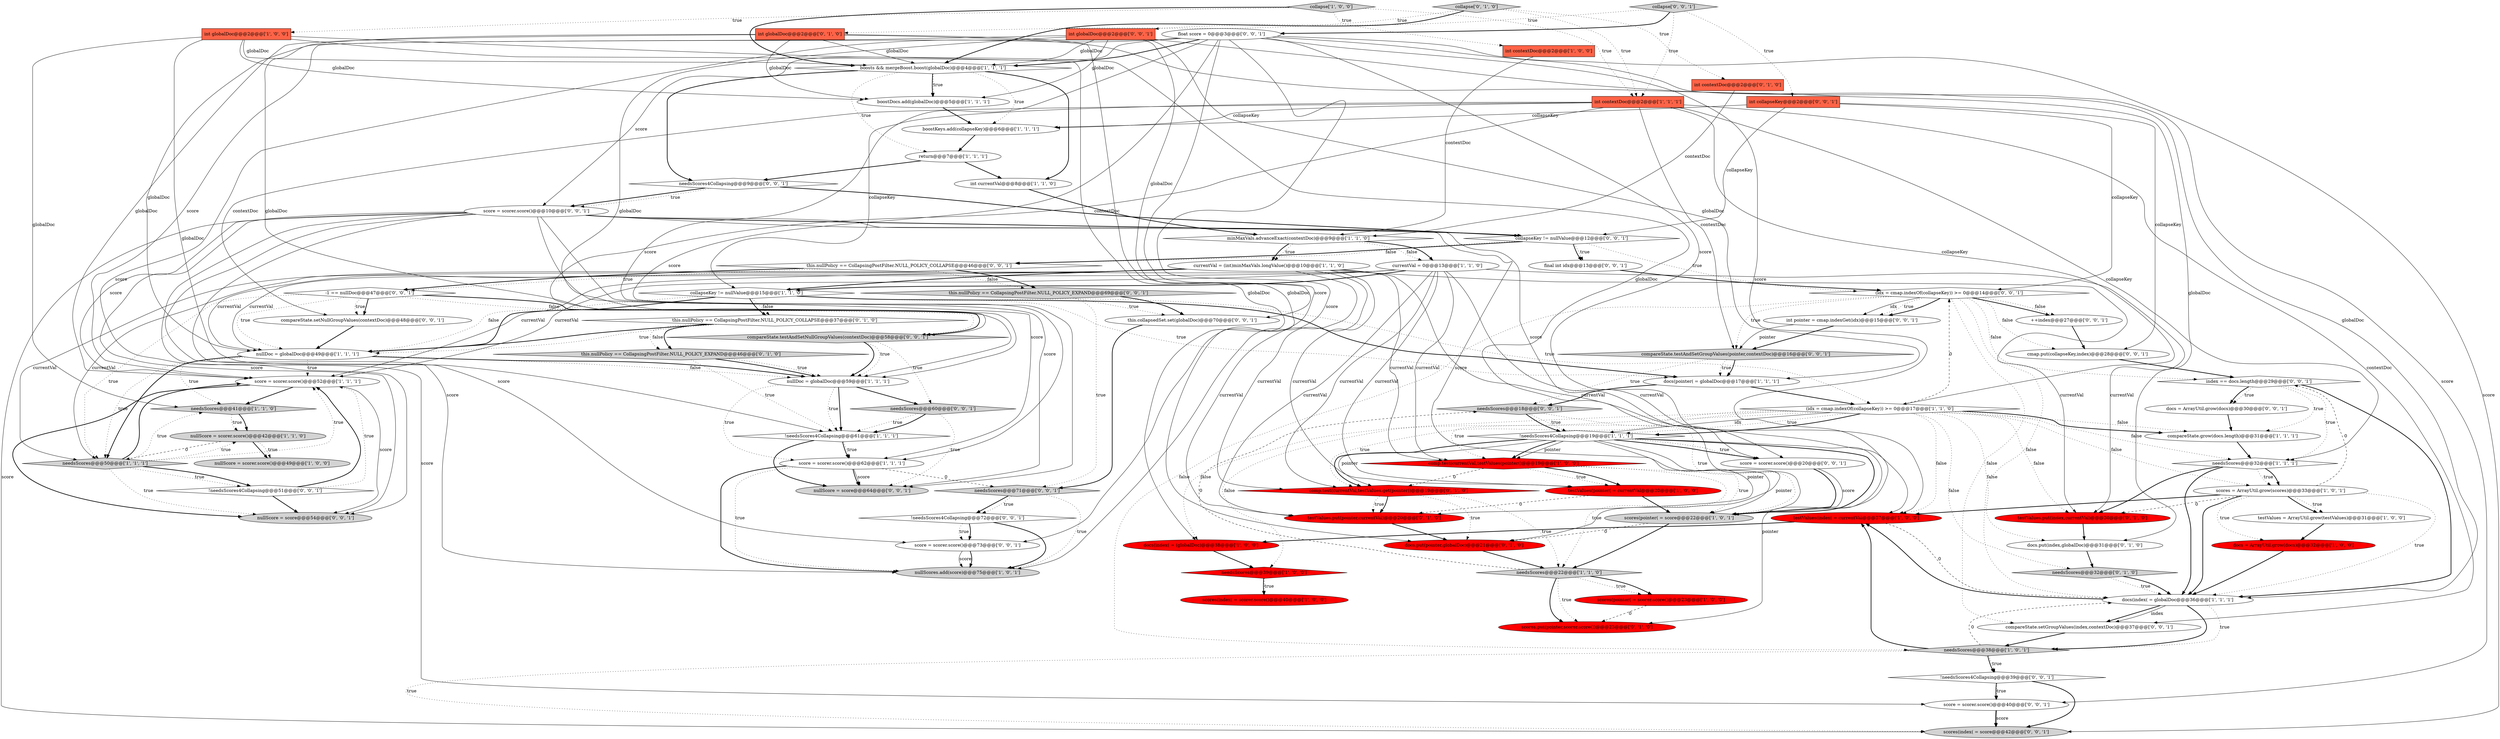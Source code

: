 digraph {
15 [style = filled, label = "needsScores@@@39@@@['1', '0', '0']", fillcolor = red, shape = diamond image = "AAA1AAABBB1BBB"];
83 [style = filled, label = "score = scorer.score()@@@10@@@['0', '0', '1']", fillcolor = white, shape = ellipse image = "AAA0AAABBB3BBB"];
45 [style = filled, label = "comp.test(currentVal,testValues.get(pointer))@@@19@@@['0', '1', '0']", fillcolor = red, shape = diamond image = "AAA1AAABBB2BBB"];
58 [style = filled, label = "docs = ArrayUtil.grow(docs)@@@30@@@['0', '0', '1']", fillcolor = white, shape = ellipse image = "AAA0AAABBB3BBB"];
54 [style = filled, label = "needsScores@@@60@@@['0', '0', '1']", fillcolor = lightgray, shape = diamond image = "AAA0AAABBB3BBB"];
21 [style = filled, label = "scores = ArrayUtil.grow(scores)@@@33@@@['1', '0', '1']", fillcolor = white, shape = ellipse image = "AAA0AAABBB1BBB"];
28 [style = filled, label = "score = scorer.score()@@@62@@@['1', '1', '1']", fillcolor = white, shape = ellipse image = "AAA0AAABBB1BBB"];
66 [style = filled, label = "!needsScores4Collapsing@@@39@@@['0', '0', '1']", fillcolor = white, shape = diamond image = "AAA0AAABBB3BBB"];
1 [style = filled, label = "collapse['1', '0', '0']", fillcolor = lightgray, shape = diamond image = "AAA0AAABBB1BBB"];
60 [style = filled, label = "this.nullPolicy == CollapsingPostFilter.NULL_POLICY_COLLAPSE@@@46@@@['0', '0', '1']", fillcolor = white, shape = diamond image = "AAA0AAABBB3BBB"];
68 [style = filled, label = "collapse['0', '0', '1']", fillcolor = lightgray, shape = diamond image = "AAA0AAABBB3BBB"];
51 [style = filled, label = "docs.put(index,globalDoc)@@@31@@@['0', '1', '0']", fillcolor = white, shape = ellipse image = "AAA0AAABBB2BBB"];
52 [style = filled, label = "testValues.put(index,currentVal)@@@30@@@['0', '1', '0']", fillcolor = red, shape = ellipse image = "AAA1AAABBB2BBB"];
46 [style = filled, label = "int contextDoc@@@2@@@['0', '1', '0']", fillcolor = tomato, shape = box image = "AAA0AAABBB2BBB"];
61 [style = filled, label = "this.nullPolicy == CollapsingPostFilter.NULL_POLICY_EXPAND@@@69@@@['0', '0', '1']", fillcolor = lightgray, shape = diamond image = "AAA0AAABBB3BBB"];
18 [style = filled, label = "minMaxVals.advanceExact(contextDoc)@@@9@@@['1', '1', '0']", fillcolor = white, shape = diamond image = "AAA0AAABBB1BBB"];
14 [style = filled, label = "boosts && mergeBoost.boost(globalDoc)@@@4@@@['1', '1', '1']", fillcolor = white, shape = diamond image = "AAA0AAABBB1BBB"];
65 [style = filled, label = "compareState.testAndSetNullGroupValues(contextDoc)@@@58@@@['0', '0', '1']", fillcolor = lightgray, shape = diamond image = "AAA0AAABBB3BBB"];
24 [style = filled, label = "score = scorer.score()@@@52@@@['1', '1', '1']", fillcolor = white, shape = ellipse image = "AAA0AAABBB1BBB"];
3 [style = filled, label = "testValues = ArrayUtil.grow(testValues)@@@31@@@['1', '0', '0']", fillcolor = white, shape = ellipse image = "AAA0AAABBB1BBB"];
78 [style = filled, label = "-1 == nullDoc@@@47@@@['0', '0', '1']", fillcolor = white, shape = diamond image = "AAA0AAABBB3BBB"];
10 [style = filled, label = "docs(index( = (globalDoc)@@@38@@@['1', '0', '0']", fillcolor = red, shape = ellipse image = "AAA1AAABBB1BBB"];
57 [style = filled, label = "int collapseKey@@@2@@@['0', '0', '1']", fillcolor = tomato, shape = box image = "AAA0AAABBB3BBB"];
42 [style = filled, label = "scores.put(pointer,scorer.score())@@@23@@@['0', '1', '0']", fillcolor = red, shape = ellipse image = "AAA1AAABBB2BBB"];
7 [style = filled, label = "int contextDoc@@@2@@@['1', '1', '1']", fillcolor = tomato, shape = box image = "AAA0AAABBB1BBB"];
33 [style = filled, label = "nullScore = scorer.score()@@@49@@@['1', '0', '0']", fillcolor = lightgray, shape = ellipse image = "AAA0AAABBB1BBB"];
70 [style = filled, label = "!needsScores4Collapsing@@@51@@@['0', '0', '1']", fillcolor = white, shape = diamond image = "AAA0AAABBB3BBB"];
17 [style = filled, label = "currentVal = (int)minMaxVals.longValue()@@@10@@@['1', '1', '0']", fillcolor = white, shape = ellipse image = "AAA0AAABBB1BBB"];
87 [style = filled, label = "scores(index( = score@@@42@@@['0', '0', '1']", fillcolor = lightgray, shape = ellipse image = "AAA0AAABBB3BBB"];
13 [style = filled, label = "needsScores@@@22@@@['1', '1', '0']", fillcolor = lightgray, shape = diamond image = "AAA0AAABBB1BBB"];
84 [style = filled, label = "(idx = cmap.indexOf(collapseKey)) >= 0@@@14@@@['0', '0', '1']", fillcolor = white, shape = diamond image = "AAA0AAABBB3BBB"];
44 [style = filled, label = "docs.put(pointer,globalDoc)@@@21@@@['0', '1', '0']", fillcolor = red, shape = ellipse image = "AAA1AAABBB2BBB"];
86 [style = filled, label = "score = scorer.score()@@@73@@@['0', '0', '1']", fillcolor = white, shape = ellipse image = "AAA0AAABBB3BBB"];
9 [style = filled, label = "testValues(index( = currentVal@@@37@@@['1', '0', '0']", fillcolor = red, shape = ellipse image = "AAA1AAABBB1BBB"];
82 [style = filled, label = "index == docs.length@@@29@@@['0', '0', '1']", fillcolor = white, shape = diamond image = "AAA0AAABBB3BBB"];
62 [style = filled, label = "nullScore = score@@@54@@@['0', '0', '1']", fillcolor = lightgray, shape = ellipse image = "AAA0AAABBB3BBB"];
31 [style = filled, label = "!needsScores4Collapsing@@@61@@@['1', '1', '1']", fillcolor = white, shape = diamond image = "AAA0AAABBB1BBB"];
50 [style = filled, label = "collapse['0', '1', '0']", fillcolor = lightgray, shape = diamond image = "AAA0AAABBB2BBB"];
19 [style = filled, label = "nullScores.add(score)@@@75@@@['1', '0', '1']", fillcolor = lightgray, shape = ellipse image = "AAA0AAABBB1BBB"];
76 [style = filled, label = "cmap.put(collapseKey,index)@@@28@@@['0', '0', '1']", fillcolor = white, shape = ellipse image = "AAA0AAABBB3BBB"];
30 [style = filled, label = "needsScores@@@38@@@['1', '0', '1']", fillcolor = lightgray, shape = diamond image = "AAA0AAABBB1BBB"];
36 [style = filled, label = "nullDoc = globalDoc@@@49@@@['1', '1', '1']", fillcolor = white, shape = ellipse image = "AAA0AAABBB1BBB"];
71 [style = filled, label = "int pointer = cmap.indexGet(idx)@@@15@@@['0', '0', '1']", fillcolor = white, shape = ellipse image = "AAA0AAABBB3BBB"];
35 [style = filled, label = "currentVal = 0@@@13@@@['1', '1', '0']", fillcolor = white, shape = ellipse image = "AAA0AAABBB1BBB"];
34 [style = filled, label = "comp.test(currentVal,testValues(pointer()@@@19@@@['1', '0', '0']", fillcolor = red, shape = diamond image = "AAA1AAABBB1BBB"];
69 [style = filled, label = "collapseKey != nullValue@@@12@@@['0', '0', '1']", fillcolor = white, shape = diamond image = "AAA0AAABBB3BBB"];
56 [style = filled, label = "this.collapsedSet.set(globalDoc)@@@70@@@['0', '0', '1']", fillcolor = white, shape = ellipse image = "AAA0AAABBB3BBB"];
39 [style = filled, label = "!needsScores4Collapsing@@@19@@@['1', '1', '1']", fillcolor = white, shape = diamond image = "AAA0AAABBB1BBB"];
59 [style = filled, label = "score = scorer.score()@@@20@@@['0', '0', '1']", fillcolor = white, shape = ellipse image = "AAA0AAABBB3BBB"];
64 [style = filled, label = "++index@@@27@@@['0', '0', '1']", fillcolor = white, shape = ellipse image = "AAA0AAABBB3BBB"];
74 [style = filled, label = "compareState.testAndSetGroupValues(pointer,contextDoc)@@@16@@@['0', '0', '1']", fillcolor = lightgray, shape = diamond image = "AAA0AAABBB3BBB"];
25 [style = filled, label = "nullDoc = globalDoc@@@59@@@['1', '1', '1']", fillcolor = white, shape = ellipse image = "AAA0AAABBB1BBB"];
77 [style = filled, label = "!needsScores4Collapsing@@@72@@@['0', '0', '1']", fillcolor = white, shape = diamond image = "AAA0AAABBB3BBB"];
48 [style = filled, label = "int globalDoc@@@2@@@['0', '1', '0']", fillcolor = tomato, shape = box image = "AAA0AAABBB2BBB"];
20 [style = filled, label = "scores(pointer( = scorer.score()@@@23@@@['1', '0', '0']", fillcolor = red, shape = ellipse image = "AAA1AAABBB1BBB"];
49 [style = filled, label = "testValues.put(pointer,currentVal)@@@20@@@['0', '1', '0']", fillcolor = red, shape = ellipse image = "AAA1AAABBB2BBB"];
27 [style = filled, label = "compareState.grow(docs.length)@@@31@@@['1', '1', '1']", fillcolor = white, shape = ellipse image = "AAA0AAABBB1BBB"];
29 [style = filled, label = "return@@@7@@@['1', '1', '1']", fillcolor = white, shape = ellipse image = "AAA0AAABBB1BBB"];
55 [style = filled, label = "compareState.setGroupValues(index,contextDoc)@@@37@@@['0', '0', '1']", fillcolor = white, shape = ellipse image = "AAA0AAABBB3BBB"];
75 [style = filled, label = "float score = 0@@@3@@@['0', '0', '1']", fillcolor = white, shape = ellipse image = "AAA0AAABBB3BBB"];
12 [style = filled, label = "testValues(pointer( = currentVal@@@20@@@['1', '0', '0']", fillcolor = red, shape = ellipse image = "AAA1AAABBB1BBB"];
4 [style = filled, label = "scores(index( = scorer.score()@@@40@@@['1', '0', '0']", fillcolor = red, shape = ellipse image = "AAA1AAABBB1BBB"];
73 [style = filled, label = "compareState.setNullGroupValues(contextDoc)@@@48@@@['0', '0', '1']", fillcolor = white, shape = ellipse image = "AAA0AAABBB3BBB"];
11 [style = filled, label = "nullScore = scorer.score()@@@42@@@['1', '1', '0']", fillcolor = lightgray, shape = ellipse image = "AAA0AAABBB1BBB"];
23 [style = filled, label = "int currentVal@@@8@@@['1', '1', '0']", fillcolor = white, shape = ellipse image = "AAA0AAABBB1BBB"];
38 [style = filled, label = "collapseKey != nullValue@@@15@@@['1', '1', '0']", fillcolor = white, shape = diamond image = "AAA0AAABBB1BBB"];
41 [style = filled, label = "needsScores@@@32@@@['1', '1', '1']", fillcolor = white, shape = diamond image = "AAA0AAABBB1BBB"];
40 [style = filled, label = "docs = ArrayUtil.grow(docs)@@@32@@@['1', '0', '0']", fillcolor = red, shape = ellipse image = "AAA1AAABBB1BBB"];
47 [style = filled, label = "this.nullPolicy == CollapsingPostFilter.NULL_POLICY_EXPAND@@@46@@@['0', '1', '0']", fillcolor = lightgray, shape = diamond image = "AAA0AAABBB2BBB"];
37 [style = filled, label = "needsScores@@@50@@@['1', '1', '1']", fillcolor = lightgray, shape = diamond image = "AAA0AAABBB1BBB"];
67 [style = filled, label = "final int idx@@@13@@@['0', '0', '1']", fillcolor = white, shape = ellipse image = "AAA0AAABBB3BBB"];
5 [style = filled, label = "int globalDoc@@@2@@@['1', '0', '0']", fillcolor = tomato, shape = box image = "AAA0AAABBB1BBB"];
8 [style = filled, label = "needsScores@@@41@@@['1', '1', '0']", fillcolor = lightgray, shape = diamond image = "AAA0AAABBB1BBB"];
80 [style = filled, label = "score = scorer.score()@@@40@@@['0', '0', '1']", fillcolor = white, shape = ellipse image = "AAA0AAABBB3BBB"];
26 [style = filled, label = "boostKeys.add(collapseKey)@@@6@@@['1', '1', '1']", fillcolor = white, shape = ellipse image = "AAA0AAABBB1BBB"];
72 [style = filled, label = "needsScores@@@18@@@['0', '0', '1']", fillcolor = lightgray, shape = diamond image = "AAA0AAABBB3BBB"];
81 [style = filled, label = "nullScore = score@@@64@@@['0', '0', '1']", fillcolor = lightgray, shape = ellipse image = "AAA0AAABBB3BBB"];
0 [style = filled, label = "(idx = cmap.indexOf(collapseKey)) >= 0@@@17@@@['1', '1', '0']", fillcolor = white, shape = diamond image = "AAA0AAABBB1BBB"];
85 [style = filled, label = "needsScores@@@71@@@['0', '0', '1']", fillcolor = lightgray, shape = diamond image = "AAA0AAABBB3BBB"];
16 [style = filled, label = "scores(pointer( = score@@@22@@@['1', '0', '1']", fillcolor = lightgray, shape = ellipse image = "AAA0AAABBB1BBB"];
6 [style = filled, label = "docs(index( = globalDoc@@@36@@@['1', '1', '1']", fillcolor = white, shape = ellipse image = "AAA0AAABBB1BBB"];
22 [style = filled, label = "boostDocs.add(globalDoc)@@@5@@@['1', '1', '1']", fillcolor = white, shape = ellipse image = "AAA0AAABBB1BBB"];
53 [style = filled, label = "needsScores@@@32@@@['0', '1', '0']", fillcolor = lightgray, shape = diamond image = "AAA0AAABBB2BBB"];
43 [style = filled, label = "this.nullPolicy == CollapsingPostFilter.NULL_POLICY_COLLAPSE@@@37@@@['0', '1', '0']", fillcolor = white, shape = diamond image = "AAA0AAABBB2BBB"];
32 [style = filled, label = "docs(pointer( = globalDoc@@@17@@@['1', '1', '1']", fillcolor = white, shape = ellipse image = "AAA0AAABBB1BBB"];
2 [style = filled, label = "int contextDoc@@@2@@@['1', '0', '0']", fillcolor = tomato, shape = box image = "AAA0AAABBB1BBB"];
63 [style = filled, label = "int globalDoc@@@2@@@['0', '0', '1']", fillcolor = tomato, shape = box image = "AAA0AAABBB3BBB"];
79 [style = filled, label = "needsScores4Collapsing@@@9@@@['0', '0', '1']", fillcolor = white, shape = diamond image = "AAA0AAABBB3BBB"];
7->74 [style = solid, label="contextDoc"];
39->44 [style = solid, label="pointer"];
36->8 [style = dotted, label="true"];
34->12 [style = dotted, label="true"];
7->55 [style = solid, label="contextDoc"];
77->86 [style = bold, label=""];
40->6 [style = bold, label=""];
0->21 [style = dotted, label="false"];
69->60 [style = bold, label=""];
63->32 [style = solid, label="globalDoc"];
61->56 [style = bold, label=""];
39->59 [style = bold, label=""];
14->26 [style = dotted, label="true"];
82->27 [style = dotted, label="true"];
21->52 [style = dashed, label="0"];
32->0 [style = bold, label=""];
13->20 [style = dotted, label="true"];
28->81 [style = bold, label=""];
48->51 [style = solid, label="globalDoc"];
56->85 [style = bold, label=""];
75->24 [style = solid, label="score"];
63->25 [style = solid, label="globalDoc"];
14->22 [style = dotted, label="true"];
51->53 [style = bold, label=""];
25->28 [style = dotted, label="true"];
46->18 [style = solid, label="contextDoc"];
17->12 [style = solid, label="currentVal"];
28->19 [style = dotted, label="true"];
84->55 [style = dotted, label="false"];
30->87 [style = dotted, label="true"];
9->10 [style = bold, label=""];
14->79 [style = bold, label=""];
78->73 [style = dotted, label="true"];
17->9 [style = solid, label="currentVal"];
84->76 [style = dotted, label="false"];
25->31 [style = bold, label=""];
17->38 [style = bold, label=""];
69->60 [style = dotted, label="false"];
72->39 [style = dotted, label="true"];
60->78 [style = bold, label=""];
54->31 [style = dotted, label="true"];
17->36 [style = solid, label="currentVal"];
31->81 [style = bold, label=""];
68->7 [style = dotted, label="true"];
0->15 [style = dotted, label="false"];
83->69 [style = bold, label=""];
38->43 [style = dotted, label="false"];
70->24 [style = dotted, label="true"];
31->28 [style = dotted, label="true"];
48->24 [style = solid, label="globalDoc"];
66->80 [style = dotted, label="true"];
71->74 [style = bold, label=""];
0->52 [style = dotted, label="false"];
32->72 [style = bold, label=""];
35->24 [style = solid, label="currentVal"];
50->48 [style = dotted, label="true"];
0->34 [style = dotted, label="true"];
35->45 [style = solid, label="currentVal"];
75->59 [style = solid, label="score"];
75->28 [style = solid, label="score"];
12->49 [style = dashed, label="0"];
66->80 [style = bold, label=""];
11->33 [style = bold, label=""];
18->35 [style = bold, label=""];
17->34 [style = solid, label="currentVal"];
39->45 [style = solid, label="pointer"];
35->38 [style = bold, label=""];
36->25 [style = dotted, label="false"];
28->81 [style = solid, label="score"];
36->24 [style = dotted, label="true"];
8->11 [style = bold, label=""];
82->41 [style = dotted, label="true"];
83->16 [style = solid, label="score"];
7->41 [style = solid, label="collapseKey"];
75->80 [style = solid, label="score"];
41->21 [style = dotted, label="true"];
21->3 [style = bold, label=""];
0->84 [style = dashed, label="0"];
79->83 [style = bold, label=""];
75->87 [style = solid, label="score"];
11->33 [style = dotted, label="true"];
78->37 [style = dotted, label="true"];
50->7 [style = dotted, label="true"];
57->84 [style = solid, label="collapseKey"];
34->13 [style = dotted, label="true"];
0->45 [style = dotted, label="true"];
79->69 [style = bold, label=""];
75->62 [style = solid, label="score"];
85->77 [style = bold, label=""];
18->35 [style = dotted, label="false"];
35->12 [style = solid, label="currentVal"];
39->34 [style = solid, label="pointer"];
39->34 [style = bold, label=""];
41->21 [style = bold, label=""];
5->10 [style = solid, label="globalDoc"];
14->22 [style = bold, label=""];
64->76 [style = bold, label=""];
35->9 [style = solid, label="currentVal"];
7->65 [style = solid, label="contextDoc"];
39->45 [style = bold, label=""];
67->84 [style = bold, label=""];
41->6 [style = bold, label=""];
45->44 [style = dotted, label="true"];
29->23 [style = bold, label=""];
29->79 [style = bold, label=""];
57->76 [style = solid, label="collapseKey"];
0->39 [style = solid, label="idx"];
72->39 [style = bold, label=""];
84->64 [style = bold, label=""];
63->14 [style = solid, label="globalDoc"];
83->19 [style = solid, label="score"];
21->82 [style = dashed, label="0"];
38->32 [style = bold, label=""];
74->32 [style = dotted, label="true"];
9->6 [style = dashed, label="0"];
45->49 [style = dotted, label="true"];
37->8 [style = dotted, label="true"];
0->51 [style = dotted, label="false"];
0->39 [style = dotted, label="true"];
75->81 [style = solid, label="score"];
5->8 [style = solid, label="globalDoc"];
0->53 [style = dotted, label="false"];
21->9 [style = bold, label=""];
68->63 [style = dotted, label="true"];
17->24 [style = solid, label="currentVal"];
36->25 [style = bold, label=""];
43->47 [style = bold, label=""];
47->25 [style = bold, label=""];
7->73 [style = solid, label="contextDoc"];
75->86 [style = solid, label="score"];
21->40 [style = dotted, label="true"];
83->24 [style = solid, label="score"];
28->19 [style = bold, label=""];
85->77 [style = dotted, label="true"];
7->0 [style = solid, label="collapseKey"];
43->47 [style = dotted, label="false"];
18->17 [style = dotted, label="true"];
36->37 [style = bold, label=""];
31->28 [style = bold, label=""];
39->42 [style = solid, label="pointer"];
24->8 [style = bold, label=""];
75->19 [style = solid, label="score"];
52->51 [style = bold, label=""];
76->82 [style = bold, label=""];
78->73 [style = bold, label=""];
70->24 [style = bold, label=""];
30->66 [style = dotted, label="true"];
13->72 [style = dashed, label="0"];
61->85 [style = dotted, label="true"];
75->16 [style = solid, label="score"];
84->71 [style = solid, label="idx"];
83->86 [style = solid, label="score"];
21->6 [style = dotted, label="true"];
0->39 [style = bold, label=""];
65->25 [style = bold, label=""];
17->49 [style = solid, label="currentVal"];
22->26 [style = bold, label=""];
77->86 [style = dotted, label="true"];
16->13 [style = bold, label=""];
37->62 [style = dotted, label="true"];
65->25 [style = dotted, label="true"];
37->24 [style = bold, label=""];
83->81 [style = solid, label="score"];
39->16 [style = bold, label=""];
13->42 [style = bold, label=""];
30->6 [style = dashed, label="0"];
17->45 [style = solid, label="currentVal"];
28->85 [style = dashed, label="0"];
37->11 [style = dotted, label="true"];
25->31 [style = dotted, label="true"];
37->70 [style = dotted, label="true"];
83->87 [style = solid, label="score"];
61->56 [style = dotted, label="true"];
49->44 [style = bold, label=""];
84->74 [style = dotted, label="true"];
17->37 [style = solid, label="currentVal"];
48->22 [style = solid, label="globalDoc"];
43->36 [style = bold, label=""];
16->44 [style = dashed, label="0"];
60->61 [style = dotted, label="false"];
38->32 [style = dotted, label="true"];
48->25 [style = solid, label="globalDoc"];
78->65 [style = dotted, label="false"];
75->83 [style = solid, label="score"];
30->9 [style = bold, label=""];
53->6 [style = dotted, label="true"];
50->14 [style = bold, label=""];
34->45 [style = dashed, label="0"];
36->37 [style = dotted, label="true"];
66->87 [style = bold, label=""];
39->49 [style = solid, label="pointer"];
0->9 [style = dotted, label="false"];
82->58 [style = dotted, label="true"];
45->13 [style = dotted, label="true"];
6->55 [style = bold, label=""];
50->46 [style = dotted, label="true"];
55->30 [style = bold, label=""];
60->61 [style = bold, label=""];
48->44 [style = solid, label="globalDoc"];
74->72 [style = dotted, label="true"];
71->74 [style = solid, label="pointer"];
57->26 [style = solid, label="collapseKey"];
86->19 [style = solid, label="score"];
14->23 [style = bold, label=""];
78->65 [style = bold, label=""];
20->42 [style = dashed, label="0"];
86->19 [style = bold, label=""];
57->69 [style = solid, label="collapseKey"];
5->14 [style = solid, label="globalDoc"];
39->59 [style = dotted, label="true"];
37->70 [style = bold, label=""];
48->14 [style = solid, label="globalDoc"];
80->87 [style = solid, label="score"];
83->28 [style = solid, label="score"];
7->38 [style = solid, label="collapseKey"];
21->3 [style = dotted, label="true"];
8->11 [style = dotted, label="true"];
60->78 [style = dotted, label="true"];
84->71 [style = bold, label=""];
63->36 [style = solid, label="globalDoc"];
83->62 [style = solid, label="score"];
83->59 [style = solid, label="score"];
43->36 [style = dotted, label="true"];
83->80 [style = solid, label="score"];
1->5 [style = dotted, label="true"];
25->54 [style = bold, label=""];
0->27 [style = dotted, label="false"];
23->18 [style = bold, label=""];
38->43 [style = bold, label=""];
0->10 [style = dotted, label="false"];
6->30 [style = dotted, label="true"];
58->27 [style = bold, label=""];
10->15 [style = bold, label=""];
69->67 [style = bold, label=""];
69->67 [style = dotted, label="true"];
21->6 [style = bold, label=""];
63->56 [style = solid, label="globalDoc"];
3->40 [style = bold, label=""];
68->57 [style = dotted, label="true"];
72->16 [style = dotted, label="true"];
84->64 [style = dotted, label="false"];
0->27 [style = bold, label=""];
37->24 [style = dotted, label="true"];
26->29 [style = bold, label=""];
45->49 [style = bold, label=""];
75->14 [style = bold, label=""];
35->37 [style = solid, label="currentVal"];
74->32 [style = bold, label=""];
35->36 [style = solid, label="currentVal"];
30->66 [style = bold, label=""];
70->62 [style = bold, label=""];
63->6 [style = solid, label="globalDoc"];
18->17 [style = bold, label=""];
35->52 [style = solid, label="currentVal"];
63->22 [style = solid, label="globalDoc"];
0->41 [style = dotted, label="false"];
38->36 [style = bold, label=""];
13->42 [style = dotted, label="true"];
80->87 [style = bold, label=""];
68->75 [style = bold, label=""];
54->81 [style = dotted, label="true"];
12->16 [style = bold, label=""];
38->0 [style = dotted, label="true"];
59->16 [style = bold, label=""];
79->83 [style = dotted, label="true"];
47->31 [style = dotted, label="true"];
34->12 [style = bold, label=""];
2->18 [style = solid, label="contextDoc"];
35->49 [style = solid, label="currentVal"];
15->4 [style = dotted, label="true"];
84->71 [style = dotted, label="true"];
41->52 [style = bold, label=""];
1->7 [style = dotted, label="true"];
17->52 [style = solid, label="currentVal"];
78->36 [style = dotted, label="true"];
38->36 [style = dotted, label="false"];
73->36 [style = bold, label=""];
5->22 [style = solid, label="globalDoc"];
69->84 [style = dotted, label="true"];
24->62 [style = solid, label="score"];
35->34 [style = solid, label="currentVal"];
82->58 [style = bold, label=""];
54->31 [style = bold, label=""];
47->25 [style = dotted, label="true"];
84->82 [style = dotted, label="false"];
84->6 [style = dotted, label="false"];
27->41 [style = bold, label=""];
5->16 [style = solid, label="globalDoc"];
85->19 [style = dotted, label="true"];
7->26 [style = solid, label="collapseKey"];
5->31 [style = solid, label="globalDoc"];
15->4 [style = bold, label=""];
53->6 [style = bold, label=""];
14->29 [style = dotted, label="true"];
84->30 [style = dotted, label="false"];
82->6 [style = bold, label=""];
6->55 [style = solid, label="index"];
44->13 [style = bold, label=""];
1->14 [style = bold, label=""];
77->19 [style = bold, label=""];
24->62 [style = bold, label=""];
11->37 [style = dashed, label="0"];
6->9 [style = bold, label=""];
34->16 [style = dotted, label="true"];
1->2 [style = dotted, label="true"];
59->16 [style = solid, label="score"];
65->54 [style = dotted, label="true"];
13->20 [style = bold, label=""];
6->30 [style = bold, label=""];
}
